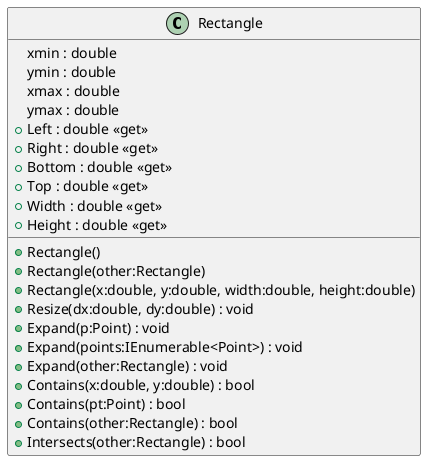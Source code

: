 @startuml
class Rectangle {
    xmin : double
    ymin : double
    xmax : double
    ymax : double
    + Rectangle()
    + Rectangle(other:Rectangle)
    + Rectangle(x:double, y:double, width:double, height:double)
    + Left : double <<get>>
    + Right : double <<get>>
    + Bottom : double <<get>>
    + Top : double <<get>>
    + Width : double <<get>>
    + Height : double <<get>>
    + Resize(dx:double, dy:double) : void
    + Expand(p:Point) : void
    + Expand(points:IEnumerable<Point>) : void
    + Expand(other:Rectangle) : void
    + Contains(x:double, y:double) : bool
    + Contains(pt:Point) : bool
    + Contains(other:Rectangle) : bool
    + Intersects(other:Rectangle) : bool
}
@enduml
